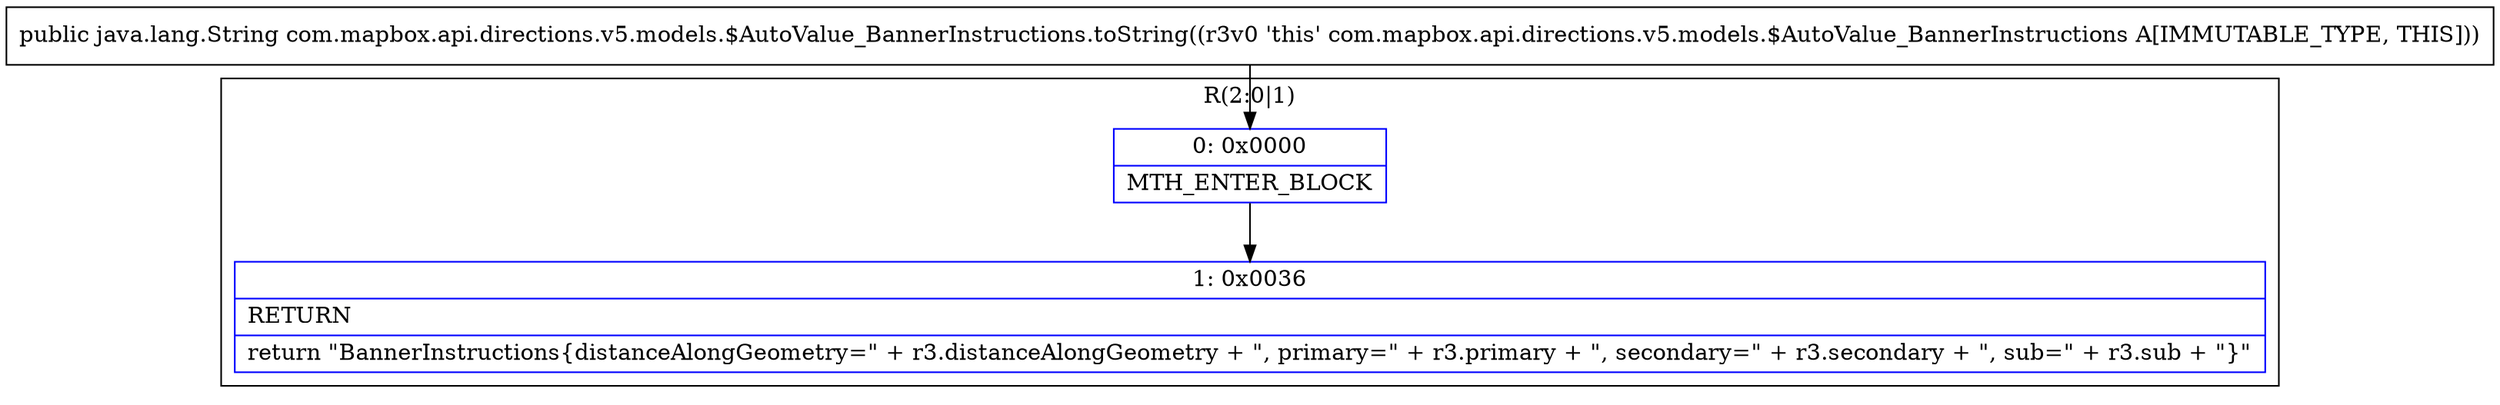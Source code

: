 digraph "CFG forcom.mapbox.api.directions.v5.models.$AutoValue_BannerInstructions.toString()Ljava\/lang\/String;" {
subgraph cluster_Region_1257434158 {
label = "R(2:0|1)";
node [shape=record,color=blue];
Node_0 [shape=record,label="{0\:\ 0x0000|MTH_ENTER_BLOCK\l}"];
Node_1 [shape=record,label="{1\:\ 0x0036|RETURN\l|return \"BannerInstructions\{distanceAlongGeometry=\" + r3.distanceAlongGeometry + \", primary=\" + r3.primary + \", secondary=\" + r3.secondary + \", sub=\" + r3.sub + \"\}\"\l}"];
}
MethodNode[shape=record,label="{public java.lang.String com.mapbox.api.directions.v5.models.$AutoValue_BannerInstructions.toString((r3v0 'this' com.mapbox.api.directions.v5.models.$AutoValue_BannerInstructions A[IMMUTABLE_TYPE, THIS])) }"];
MethodNode -> Node_0;
Node_0 -> Node_1;
}

